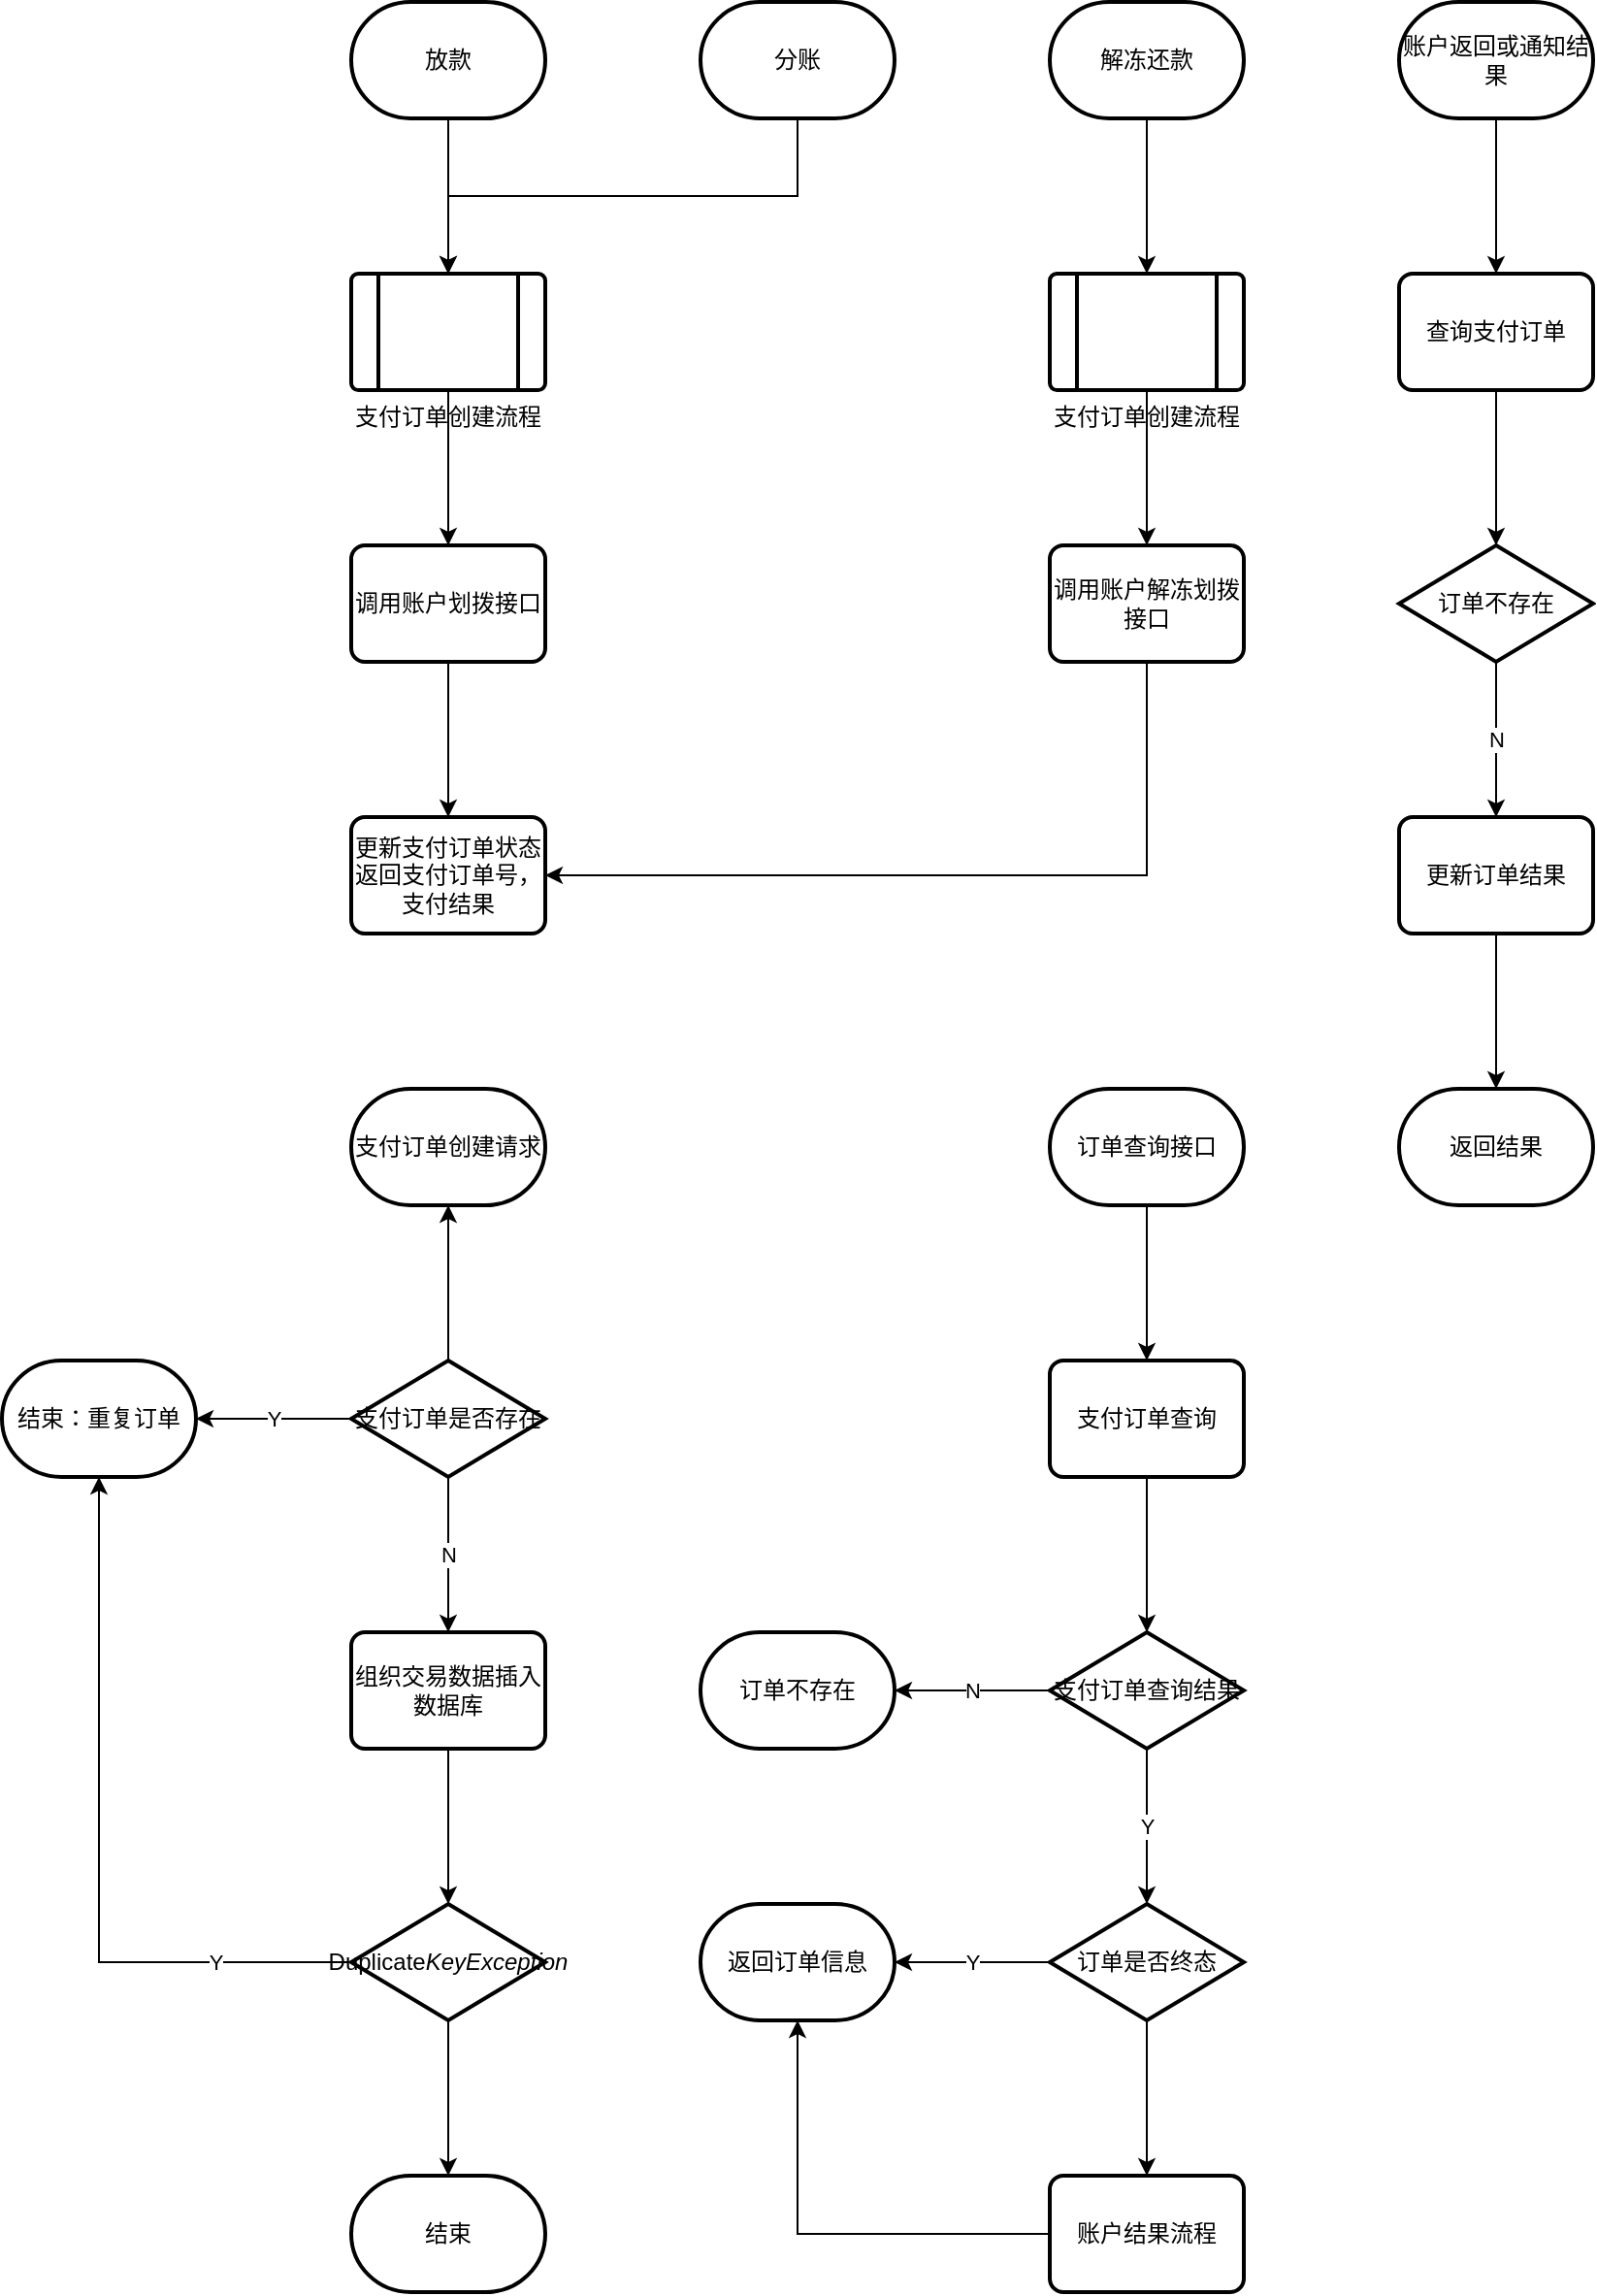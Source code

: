 <mxfile version="10.6.3" type="github"><diagram id="NWJcT1QCW1dGEFIDILSk" name="第 1 页"><mxGraphModel dx="1398" dy="683" grid="1" gridSize="10" guides="1" tooltips="1" connect="1" arrows="1" fold="1" page="1" pageScale="1" pageWidth="1100" pageHeight="850" math="0" shadow="0"><root><mxCell id="0"/><mxCell id="1" parent="0"/><mxCell id="Udy7956C5ADxA2FnRkIs-39" value="" style="edgeStyle=orthogonalEdgeStyle;rounded=0;orthogonalLoop=1;jettySize=auto;html=1;" edge="1" parent="1" source="Udy7956C5ADxA2FnRkIs-32" target="Udy7956C5ADxA2FnRkIs-38"><mxGeometry relative="1" as="geometry"/></mxCell><mxCell id="Udy7956C5ADxA2FnRkIs-32" value="调用账户划拨接口" style="rounded=1;whiteSpace=wrap;html=1;absoluteArcSize=1;arcSize=14;strokeWidth=2;fontFamily=Helvetica;fontSize=12;fontColor=#000000;align=center;strokeColor=#000000;fillColor=#ffffff;" vertex="1" parent="1"><mxGeometry x="310" y="320" width="100" height="60" as="geometry"/></mxCell><mxCell id="Udy7956C5ADxA2FnRkIs-38" value="&lt;div&gt;更新支付订单状态&lt;/div&gt;&lt;div&gt;返回支付订单号，支付结果&lt;br&gt;&lt;/div&gt;" style="rounded=1;whiteSpace=wrap;html=1;absoluteArcSize=1;arcSize=14;strokeWidth=2;fontFamily=Helvetica;fontSize=12;fontColor=#000000;align=center;strokeColor=#000000;fillColor=#ffffff;" vertex="1" parent="1"><mxGeometry x="310" y="460" width="100" height="60" as="geometry"/></mxCell><mxCell id="Udy7956C5ADxA2FnRkIs-69" style="edgeStyle=orthogonalEdgeStyle;rounded=0;orthogonalLoop=1;jettySize=auto;html=1;" edge="1" parent="1" source="Udy7956C5ADxA2FnRkIs-4"><mxGeometry relative="1" as="geometry"><mxPoint x="360" y="180" as="targetPoint"/><Array as="points"><mxPoint x="360" y="120"/><mxPoint x="360" y="120"/></Array></mxGeometry></mxCell><mxCell id="Udy7956C5ADxA2FnRkIs-4" value="放款" style="strokeWidth=2;html=1;shape=mxgraph.flowchart.terminator;whiteSpace=wrap;fontFamily=Helvetica;fontSize=12;fontColor=#000000;align=center;strokeColor=#000000;fillColor=#ffffff;" vertex="1" parent="1"><mxGeometry x="310" y="40" width="100" height="60" as="geometry"/></mxCell><mxCell id="Udy7956C5ADxA2FnRkIs-70" style="edgeStyle=orthogonalEdgeStyle;rounded=0;orthogonalLoop=1;jettySize=auto;html=1;entryX=0.5;entryY=0;entryDx=0;entryDy=0;" edge="1" parent="1" source="Udy7956C5ADxA2FnRkIs-2" target="Udy7956C5ADxA2FnRkIs-67"><mxGeometry relative="1" as="geometry"><Array as="points"><mxPoint x="540" y="140"/><mxPoint x="360" y="140"/></Array></mxGeometry></mxCell><mxCell id="Udy7956C5ADxA2FnRkIs-2" value="分账" style="strokeWidth=2;html=1;shape=mxgraph.flowchart.terminator;whiteSpace=wrap;fontFamily=Helvetica;fontSize=12;fontColor=#000000;align=center;strokeColor=#000000;fillColor=#ffffff;" vertex="1" parent="1"><mxGeometry x="490" y="40" width="100" height="60" as="geometry"/></mxCell><mxCell id="Udy7956C5ADxA2FnRkIs-78" value="" style="edgeStyle=orthogonalEdgeStyle;rounded=0;orthogonalLoop=1;jettySize=auto;html=1;" edge="1" parent="1" source="Udy7956C5ADxA2FnRkIs-50" target="Udy7956C5ADxA2FnRkIs-77"><mxGeometry relative="1" as="geometry"/></mxCell><mxCell id="Udy7956C5ADxA2FnRkIs-50" value="解冻还款" style="strokeWidth=2;html=1;shape=mxgraph.flowchart.terminator;whiteSpace=wrap;fontFamily=Helvetica;fontSize=12;fontColor=#000000;align=center;strokeColor=#000000;fillColor=#ffffff;" vertex="1" parent="1"><mxGeometry x="670" y="40" width="100" height="60" as="geometry"/></mxCell><mxCell id="Udy7956C5ADxA2FnRkIs-55" value="" style="edgeStyle=orthogonalEdgeStyle;rounded=0;orthogonalLoop=1;jettySize=auto;html=1;" edge="1" parent="1" source="Udy7956C5ADxA2FnRkIs-53" target="Udy7956C5ADxA2FnRkIs-40"><mxGeometry relative="1" as="geometry"/></mxCell><mxCell id="Udy7956C5ADxA2FnRkIs-53" value="账户返回或通知结果" style="strokeWidth=2;html=1;shape=mxgraph.flowchart.terminator;whiteSpace=wrap;fontFamily=Helvetica;fontSize=12;fontColor=#000000;align=center;strokeColor=#000000;fillColor=#ffffff;" vertex="1" parent="1"><mxGeometry x="850" y="40" width="100" height="60" as="geometry"/></mxCell><mxCell id="Udy7956C5ADxA2FnRkIs-43" value="" style="edgeStyle=orthogonalEdgeStyle;rounded=0;orthogonalLoop=1;jettySize=auto;html=1;" edge="1" parent="1" source="Udy7956C5ADxA2FnRkIs-40" target="Udy7956C5ADxA2FnRkIs-42"><mxGeometry relative="1" as="geometry"/></mxCell><mxCell id="Udy7956C5ADxA2FnRkIs-40" value="查询支付订单" style="rounded=1;whiteSpace=wrap;html=1;absoluteArcSize=1;arcSize=14;strokeWidth=2;fontFamily=Helvetica;fontSize=12;fontColor=#000000;align=center;strokeColor=#000000;fillColor=#ffffff;" vertex="1" parent="1"><mxGeometry x="850" y="180" width="100" height="60" as="geometry"/></mxCell><mxCell id="Udy7956C5ADxA2FnRkIs-45" value="N" style="edgeStyle=orthogonalEdgeStyle;rounded=0;orthogonalLoop=1;jettySize=auto;html=1;" edge="1" parent="1" source="Udy7956C5ADxA2FnRkIs-42" target="Udy7956C5ADxA2FnRkIs-44"><mxGeometry relative="1" as="geometry"/></mxCell><mxCell id="Udy7956C5ADxA2FnRkIs-42" value="订单不存在" style="strokeWidth=2;html=1;shape=mxgraph.flowchart.decision;whiteSpace=wrap;fontFamily=Helvetica;fontSize=12;fontColor=#000000;align=center;strokeColor=#000000;fillColor=#ffffff;" vertex="1" parent="1"><mxGeometry x="850" y="320" width="100" height="60" as="geometry"/></mxCell><mxCell id="Udy7956C5ADxA2FnRkIs-109" value="" style="edgeStyle=orthogonalEdgeStyle;rounded=0;orthogonalLoop=1;jettySize=auto;html=1;" edge="1" parent="1" source="Udy7956C5ADxA2FnRkIs-44" target="Udy7956C5ADxA2FnRkIs-108"><mxGeometry relative="1" as="geometry"/></mxCell><mxCell id="Udy7956C5ADxA2FnRkIs-44" value="更新订单结果" style="rounded=1;whiteSpace=wrap;html=1;absoluteArcSize=1;arcSize=14;strokeWidth=2;fontFamily=Helvetica;fontSize=12;fontColor=#000000;align=center;strokeColor=#000000;fillColor=#ffffff;" vertex="1" parent="1"><mxGeometry x="850" y="460" width="100" height="60" as="geometry"/></mxCell><mxCell id="Udy7956C5ADxA2FnRkIs-108" value="返回结果" style="strokeWidth=2;html=1;shape=mxgraph.flowchart.terminator;whiteSpace=wrap;fontFamily=Helvetica;fontSize=12;fontColor=#000000;align=center;strokeColor=#000000;fillColor=#ffffff;" vertex="1" parent="1"><mxGeometry x="850" y="600" width="100" height="60" as="geometry"/></mxCell><mxCell id="Udy7956C5ADxA2FnRkIs-58" value="N" style="edgeStyle=none;rounded=0;orthogonalLoop=1;jettySize=auto;html=1;" edge="1" parent="1" source="Udy7956C5ADxA2FnRkIs-60" target="Udy7956C5ADxA2FnRkIs-63"><mxGeometry relative="1" as="geometry"/></mxCell><mxCell id="Udy7956C5ADxA2FnRkIs-59" value="Y" style="edgeStyle=none;rounded=0;orthogonalLoop=1;jettySize=auto;html=1;" edge="1" parent="1" source="Udy7956C5ADxA2FnRkIs-60" target="Udy7956C5ADxA2FnRkIs-61"><mxGeometry relative="1" as="geometry"/></mxCell><mxCell id="Udy7956C5ADxA2FnRkIs-74" value="" style="edgeStyle=orthogonalEdgeStyle;rounded=0;orthogonalLoop=1;jettySize=auto;html=1;" edge="1" parent="1" source="Udy7956C5ADxA2FnRkIs-60" target="Udy7956C5ADxA2FnRkIs-73"><mxGeometry relative="1" as="geometry"/></mxCell><mxCell id="Udy7956C5ADxA2FnRkIs-60" value="支付订单是否存在" style="strokeWidth=2;html=1;shape=mxgraph.flowchart.decision;whiteSpace=wrap;fontFamily=Helvetica;fontSize=12;fontColor=#000000;align=center;strokeColor=#000000;fillColor=#ffffff;" vertex="1" parent="1"><mxGeometry x="310" y="740" width="100" height="60" as="geometry"/></mxCell><mxCell id="Udy7956C5ADxA2FnRkIs-73" value="支付订单创建请求" style="strokeWidth=2;html=1;shape=mxgraph.flowchart.terminator;whiteSpace=wrap;fontFamily=Helvetica;fontSize=12;fontColor=#000000;align=center;strokeColor=#000000;fillColor=#ffffff;" vertex="1" parent="1"><mxGeometry x="310" y="600" width="100" height="60" as="geometry"/></mxCell><mxCell id="Udy7956C5ADxA2FnRkIs-84" value="" style="edgeStyle=orthogonalEdgeStyle;rounded=0;orthogonalLoop=1;jettySize=auto;html=1;" edge="1" parent="1" source="Udy7956C5ADxA2FnRkIs-82" target="Udy7956C5ADxA2FnRkIs-83"><mxGeometry relative="1" as="geometry"/></mxCell><mxCell id="Udy7956C5ADxA2FnRkIs-82" value="订单查询接口" style="strokeWidth=2;html=1;shape=mxgraph.flowchart.terminator;whiteSpace=wrap;fontFamily=Helvetica;fontSize=12;fontColor=#000000;align=center;strokeColor=#000000;fillColor=#ffffff;" vertex="1" parent="1"><mxGeometry x="670" y="600" width="100" height="60" as="geometry"/></mxCell><mxCell id="Udy7956C5ADxA2FnRkIs-86" value="" style="edgeStyle=orthogonalEdgeStyle;rounded=0;orthogonalLoop=1;jettySize=auto;html=1;" edge="1" parent="1" source="Udy7956C5ADxA2FnRkIs-83" target="Udy7956C5ADxA2FnRkIs-85"><mxGeometry relative="1" as="geometry"/></mxCell><mxCell id="Udy7956C5ADxA2FnRkIs-83" value="支付订单查询" style="rounded=1;whiteSpace=wrap;html=1;absoluteArcSize=1;arcSize=14;strokeWidth=2;fontFamily=Helvetica;fontSize=12;fontColor=#000000;align=center;strokeColor=#000000;fillColor=#ffffff;" vertex="1" parent="1"><mxGeometry x="670" y="740" width="100" height="60" as="geometry"/></mxCell><mxCell id="Udy7956C5ADxA2FnRkIs-92" value="N" style="edgeStyle=orthogonalEdgeStyle;rounded=0;orthogonalLoop=1;jettySize=auto;html=1;" edge="1" parent="1" source="Udy7956C5ADxA2FnRkIs-85" target="Udy7956C5ADxA2FnRkIs-91"><mxGeometry relative="1" as="geometry"/></mxCell><mxCell id="Udy7956C5ADxA2FnRkIs-100" value="Y" style="edgeStyle=orthogonalEdgeStyle;rounded=0;orthogonalLoop=1;jettySize=auto;html=1;" edge="1" parent="1" source="Udy7956C5ADxA2FnRkIs-85" target="Udy7956C5ADxA2FnRkIs-99"><mxGeometry relative="1" as="geometry"/></mxCell><mxCell id="Udy7956C5ADxA2FnRkIs-85" value="支付订单查询结果" style="strokeWidth=2;html=1;shape=mxgraph.flowchart.decision;whiteSpace=wrap;fontFamily=Helvetica;fontSize=12;fontColor=#000000;align=center;strokeColor=#000000;fillColor=#ffffff;" vertex="1" parent="1"><mxGeometry x="670" y="880" width="100" height="60" as="geometry"/></mxCell><mxCell id="Udy7956C5ADxA2FnRkIs-102" value="Y" style="edgeStyle=orthogonalEdgeStyle;rounded=0;orthogonalLoop=1;jettySize=auto;html=1;" edge="1" parent="1" source="Udy7956C5ADxA2FnRkIs-99" target="Udy7956C5ADxA2FnRkIs-101"><mxGeometry relative="1" as="geometry"/></mxCell><mxCell id="Udy7956C5ADxA2FnRkIs-104" value="" style="edgeStyle=orthogonalEdgeStyle;rounded=0;orthogonalLoop=1;jettySize=auto;html=1;" edge="1" parent="1" source="Udy7956C5ADxA2FnRkIs-99" target="Udy7956C5ADxA2FnRkIs-103"><mxGeometry relative="1" as="geometry"/></mxCell><mxCell id="Udy7956C5ADxA2FnRkIs-99" value="订单是否终态" style="strokeWidth=2;html=1;shape=mxgraph.flowchart.decision;whiteSpace=wrap;fontFamily=Helvetica;fontSize=12;fontColor=#000000;align=center;strokeColor=#000000;fillColor=#ffffff;" vertex="1" parent="1"><mxGeometry x="670" y="1020" width="100" height="60" as="geometry"/></mxCell><mxCell id="Udy7956C5ADxA2FnRkIs-107" style="edgeStyle=orthogonalEdgeStyle;rounded=0;orthogonalLoop=1;jettySize=auto;html=1;entryX=0.5;entryY=1;entryDx=0;entryDy=0;entryPerimeter=0;" edge="1" parent="1" source="Udy7956C5ADxA2FnRkIs-103" target="Udy7956C5ADxA2FnRkIs-101"><mxGeometry relative="1" as="geometry"/></mxCell><mxCell id="Udy7956C5ADxA2FnRkIs-103" value="账户结果流程" style="rounded=1;whiteSpace=wrap;html=1;absoluteArcSize=1;arcSize=14;strokeWidth=2;fontFamily=Helvetica;fontSize=12;fontColor=#000000;align=center;strokeColor=#000000;fillColor=#ffffff;" vertex="1" parent="1"><mxGeometry x="670" y="1160" width="100" height="60" as="geometry"/></mxCell><mxCell id="Udy7956C5ADxA2FnRkIs-101" value="返回订单信息" style="strokeWidth=2;html=1;shape=mxgraph.flowchart.terminator;whiteSpace=wrap;fontFamily=Helvetica;fontSize=12;fontColor=#000000;align=center;strokeColor=#000000;fillColor=#ffffff;" vertex="1" parent="1"><mxGeometry x="490" y="1020" width="100" height="60" as="geometry"/></mxCell><mxCell id="Udy7956C5ADxA2FnRkIs-91" value="订单不存在" style="strokeWidth=2;html=1;shape=mxgraph.flowchart.terminator;whiteSpace=wrap;fontFamily=Helvetica;fontSize=12;fontColor=#000000;align=center;strokeColor=#000000;fillColor=#ffffff;" vertex="1" parent="1"><mxGeometry x="490" y="880" width="100" height="60" as="geometry"/></mxCell><mxCell id="Udy7956C5ADxA2FnRkIs-61" value="结束：重复订单" style="strokeWidth=2;html=1;shape=mxgraph.flowchart.terminator;whiteSpace=wrap;fontFamily=Helvetica;fontSize=12;fontColor=#000000;align=center;strokeColor=#000000;fillColor=#ffffff;" vertex="1" parent="1"><mxGeometry x="130" y="740" width="100" height="60" as="geometry"/></mxCell><mxCell id="Udy7956C5ADxA2FnRkIs-62" value="" style="edgeStyle=orthogonalEdgeStyle;rounded=0;orthogonalLoop=1;jettySize=auto;html=1;" edge="1" parent="1" source="Udy7956C5ADxA2FnRkIs-63" target="Udy7956C5ADxA2FnRkIs-65"><mxGeometry relative="1" as="geometry"/></mxCell><mxCell id="Udy7956C5ADxA2FnRkIs-63" value="组织交易数据插入数据库" style="rounded=1;whiteSpace=wrap;html=1;absoluteArcSize=1;arcSize=14;strokeWidth=2;fontFamily=Helvetica;fontSize=12;fontColor=#000000;align=center;strokeColor=#000000;fillColor=#ffffff;" vertex="1" parent="1"><mxGeometry x="310" y="880" width="100" height="60" as="geometry"/></mxCell><mxCell id="Udy7956C5ADxA2FnRkIs-64" value="Y" style="edgeStyle=orthogonalEdgeStyle;rounded=0;orthogonalLoop=1;jettySize=auto;html=1;" edge="1" parent="1" source="Udy7956C5ADxA2FnRkIs-65" target="Udy7956C5ADxA2FnRkIs-61"><mxGeometry x="-0.632" relative="1" as="geometry"><mxPoint as="offset"/></mxGeometry></mxCell><mxCell id="Udy7956C5ADxA2FnRkIs-76" value="" style="edgeStyle=orthogonalEdgeStyle;rounded=0;orthogonalLoop=1;jettySize=auto;html=1;" edge="1" parent="1" source="Udy7956C5ADxA2FnRkIs-65" target="Udy7956C5ADxA2FnRkIs-75"><mxGeometry relative="1" as="geometry"/></mxCell><mxCell id="Udy7956C5ADxA2FnRkIs-65" value="Duplicate&lt;em&gt;KeyException&lt;/em&gt;" style="strokeWidth=2;html=1;shape=mxgraph.flowchart.decision;whiteSpace=wrap;fontFamily=Helvetica;fontSize=12;fontColor=#000000;align=center;strokeColor=#000000;fillColor=#ffffff;" vertex="1" parent="1"><mxGeometry x="310" y="1020" width="100" height="60" as="geometry"/></mxCell><mxCell id="Udy7956C5ADxA2FnRkIs-75" value="结束" style="strokeWidth=2;html=1;shape=mxgraph.flowchart.terminator;whiteSpace=wrap;fontFamily=Helvetica;fontSize=12;fontColor=#000000;align=center;strokeColor=#000000;fillColor=#ffffff;" vertex="1" parent="1"><mxGeometry x="310" y="1160" width="100" height="60" as="geometry"/></mxCell><mxCell id="Udy7956C5ADxA2FnRkIs-72" value="" style="edgeStyle=orthogonalEdgeStyle;rounded=0;orthogonalLoop=1;jettySize=auto;html=1;" edge="1" parent="1" source="Udy7956C5ADxA2FnRkIs-67" target="Udy7956C5ADxA2FnRkIs-32"><mxGeometry relative="1" as="geometry"/></mxCell><mxCell id="Udy7956C5ADxA2FnRkIs-67" value="支付订单创建流程" style="verticalLabelPosition=bottom;verticalAlign=top;html=1;strokeWidth=2;shape=process;whiteSpace=wrap;rounded=1;size=0.14;arcSize=6;" vertex="1" parent="1"><mxGeometry x="310" y="180" width="100" height="60" as="geometry"/></mxCell><mxCell id="Udy7956C5ADxA2FnRkIs-80" value="" style="edgeStyle=orthogonalEdgeStyle;rounded=0;orthogonalLoop=1;jettySize=auto;html=1;" edge="1" parent="1" source="Udy7956C5ADxA2FnRkIs-77" target="Udy7956C5ADxA2FnRkIs-79"><mxGeometry relative="1" as="geometry"/></mxCell><mxCell id="Udy7956C5ADxA2FnRkIs-77" value="支付订单创建流程" style="verticalLabelPosition=bottom;verticalAlign=top;html=1;strokeWidth=2;shape=process;whiteSpace=wrap;rounded=1;size=0.14;arcSize=6;" vertex="1" parent="1"><mxGeometry x="670" y="180" width="100" height="60" as="geometry"/></mxCell><mxCell id="Udy7956C5ADxA2FnRkIs-81" style="edgeStyle=orthogonalEdgeStyle;rounded=0;orthogonalLoop=1;jettySize=auto;html=1;entryX=1;entryY=0.5;entryDx=0;entryDy=0;exitX=0.5;exitY=1;exitDx=0;exitDy=0;" edge="1" parent="1" source="Udy7956C5ADxA2FnRkIs-79" target="Udy7956C5ADxA2FnRkIs-38"><mxGeometry relative="1" as="geometry"><Array as="points"><mxPoint x="720" y="490"/></Array></mxGeometry></mxCell><mxCell id="Udy7956C5ADxA2FnRkIs-79" value="调用账户解冻划拨接口" style="rounded=1;whiteSpace=wrap;html=1;absoluteArcSize=1;arcSize=14;strokeWidth=2;fontFamily=Helvetica;fontSize=12;fontColor=#000000;align=center;strokeColor=#000000;fillColor=#ffffff;" vertex="1" parent="1"><mxGeometry x="670" y="320" width="100" height="60" as="geometry"/></mxCell></root></mxGraphModel></diagram></mxfile>